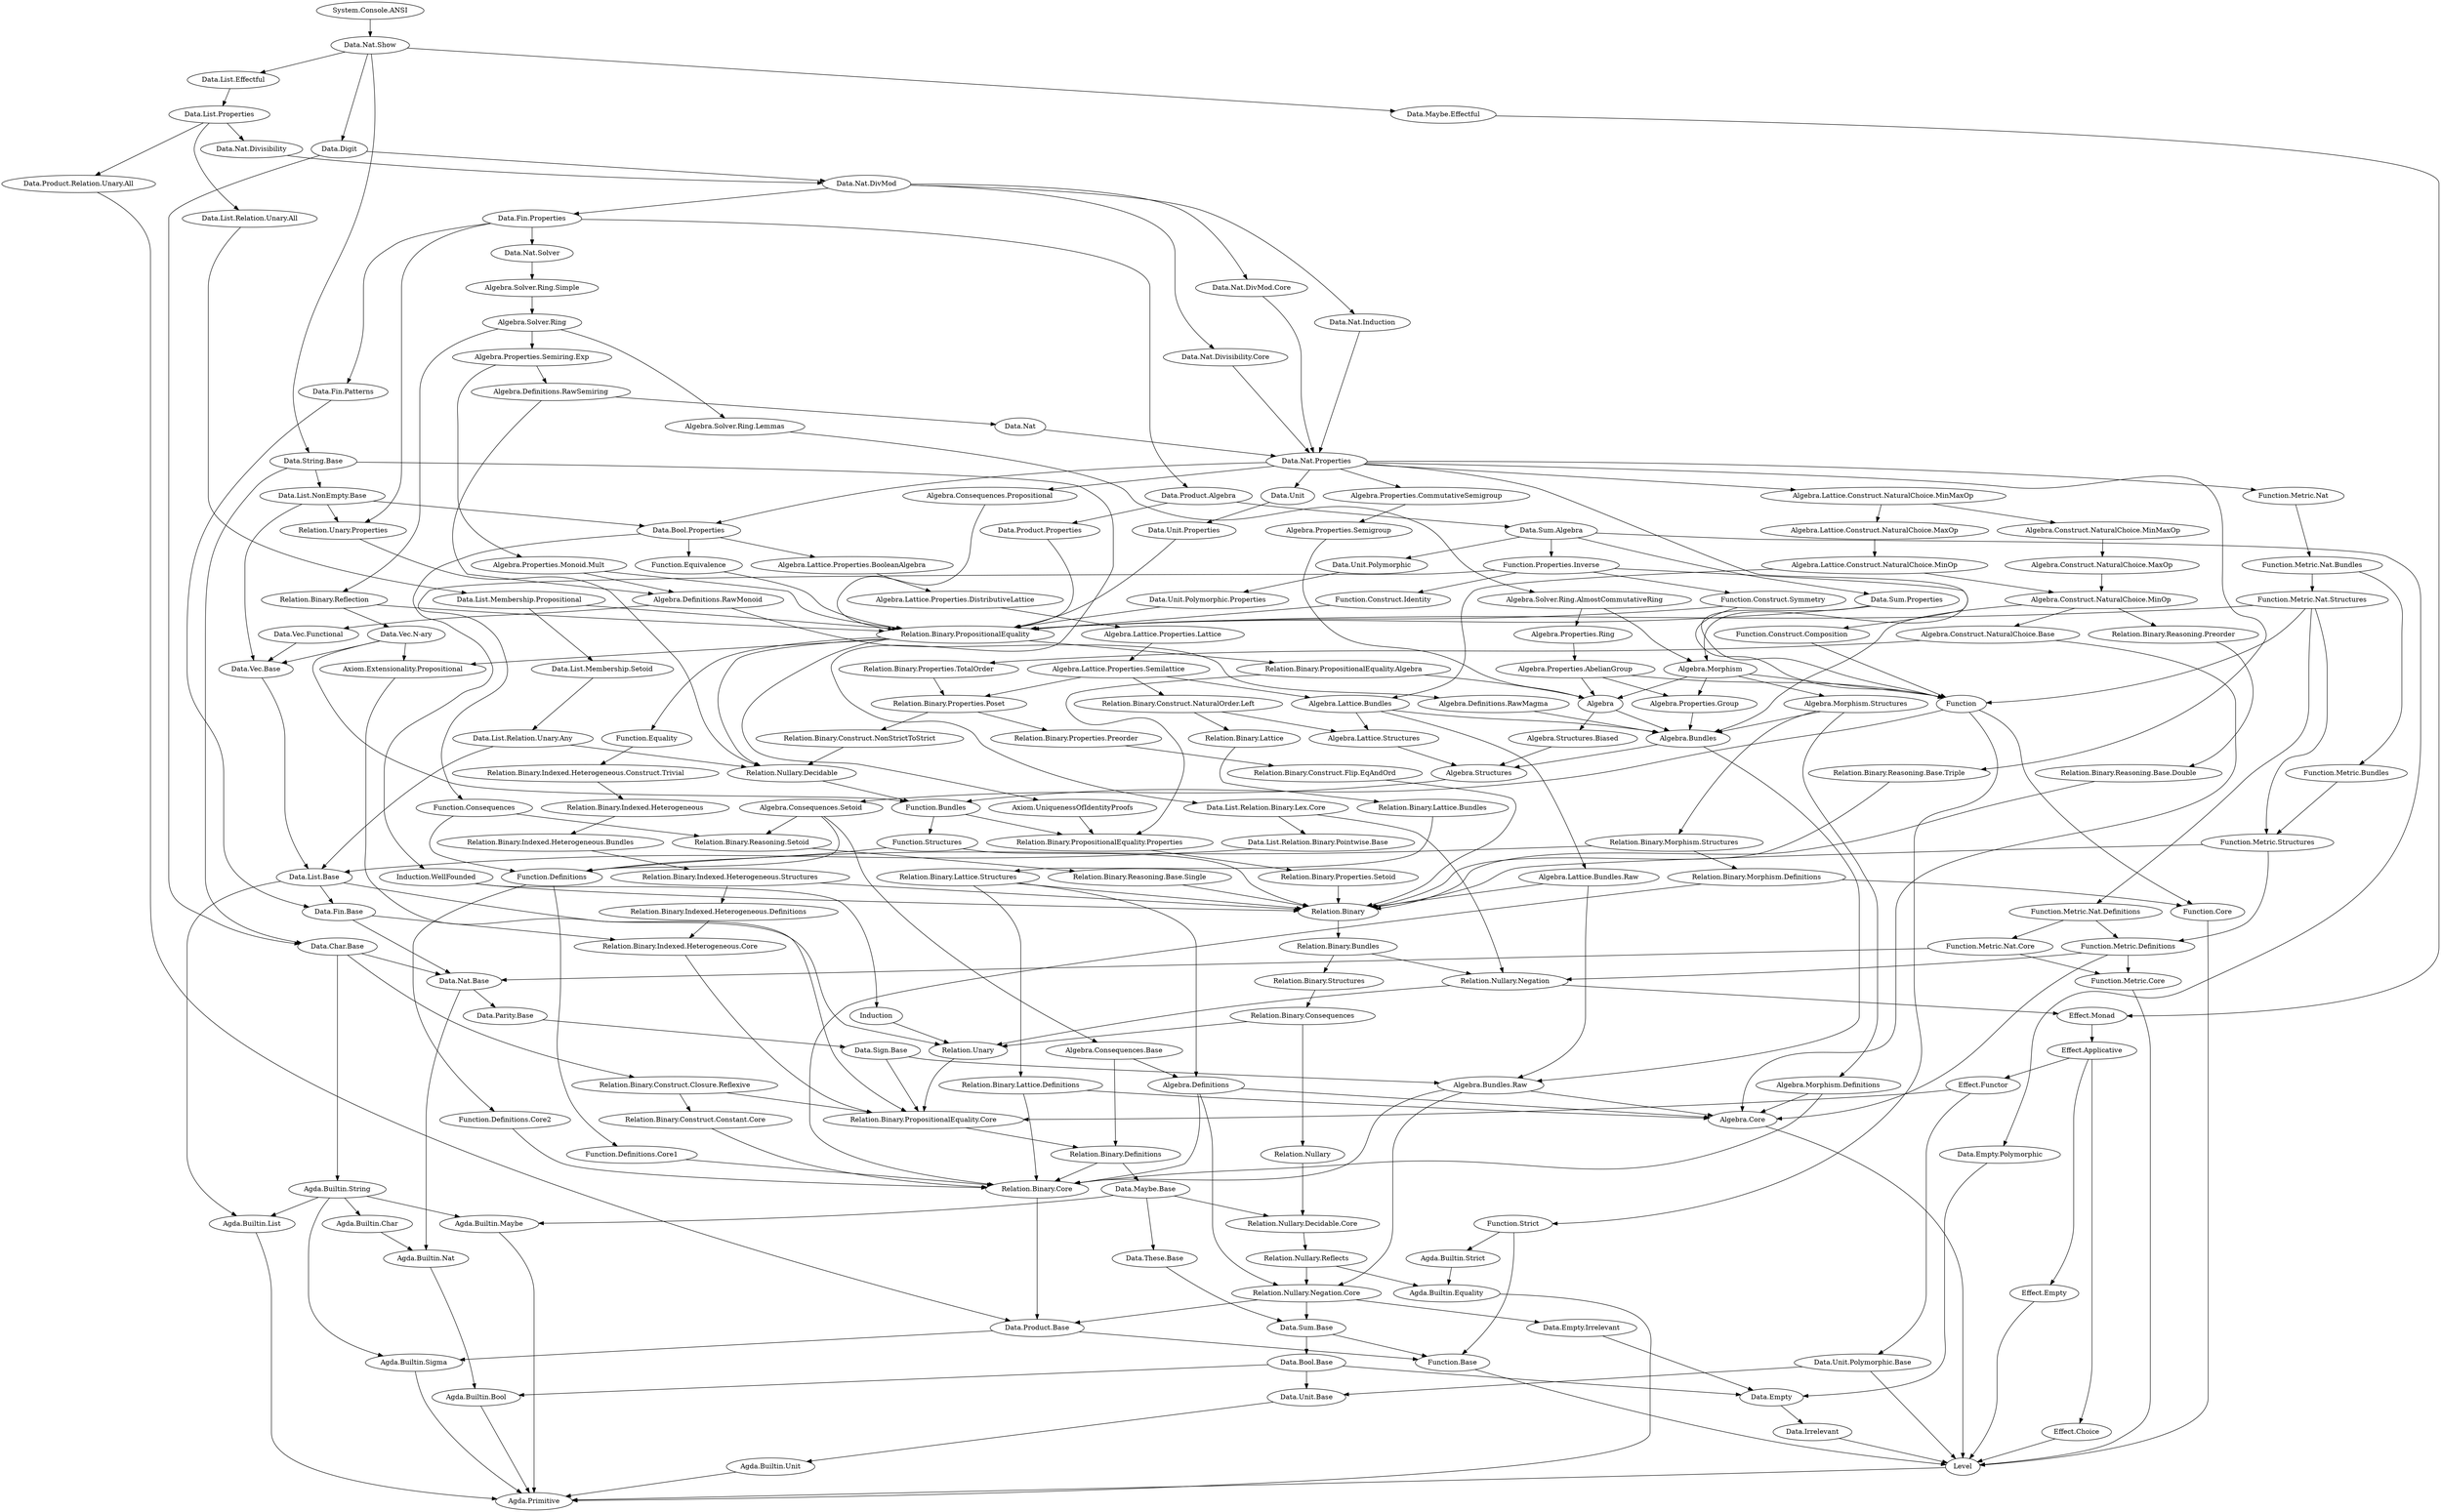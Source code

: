 digraph dependencies {
   m0[label="Data.These.Base"];
   m1[label="Algebra.Lattice.Construct.NaturalChoice.MinOp"];
   m2[label="Data.Sum.Properties"];
   m3[label="Data.Irrelevant"];
   m4[label="Relation.Binary.Indexed.Heterogeneous.Bundles"];
   m5[label="Relation.Binary.Reasoning.Setoid"];
   m6[label="Algebra.Construct.NaturalChoice.Base"];
   m7[label="Algebra.Definitions"];
   m8[label="Data.Sum.Algebra"];
   m9[label="Agda.Builtin.Equality"];
   m10[label="Relation.Binary.Indexed.Heterogeneous"];
   m11[label="Algebra.Lattice.Structures"];
   m12[label="Algebra.Solver.Ring.AlmostCommutativeRing"];
   m13[label="Relation.Binary.Construct.Constant.Core"];
   m14[label="Algebra.Consequences.Propositional"];
   m15[label="Relation.Binary.Structures"];
   m16[label="Data.Product.Properties"];
   m17[label="Data.Fin.Base"];
   m18[label="Function.Metric.Core"];
   m19[label="Algebra"];
   m20[label="Relation.Binary.Reasoning.Base.Double"];
   m21[label="Data.Char.Base"];
   m22[label="Algebra.Properties.Monoid.Mult"];
   m23[label="Relation.Binary"];
   m24[label="Algebra.Structures.Biased"];
   m25[label="Relation.Nullary"];
   m26[label="Data.Vec.Base"];
   m27[label="Algebra.Definitions.RawMonoid"];
   m28[label="Algebra.Construct.NaturalChoice.MaxOp"];
   m29[label="Algebra.Definitions.RawSemiring"];
   m30[label="Data.Product.Algebra"];
   m31[label="System.Console.ANSI"];
   m32[label="Agda.Builtin.Char"];
   m33[label="Algebra.Construct.NaturalChoice.MinOp"];
   m34[label="Function.Definitions.Core1"];
   m35[label="Data.Nat.DivMod"];
   m36[label="Data.Nat.DivMod.Core"];
   m37[label="Data.List.Relation.Binary.Pointwise.Base"];
   m38[label="Algebra.Lattice.Bundles"];
   m39[label="Agda.Builtin.Bool"];
   m40[label="Function.Strict"];
   m41[label="Relation.Binary.PropositionalEquality.Algebra"];
   m42[label="Relation.Binary.PropositionalEquality"];
   m43[label="Function.Definitions.Core2"];
   m44[label="Algebra.Properties.Semiring.Exp"];
   m45[label="Data.Unit.Properties"];
   m46[label="Function.Equivalence"];
   m47[label="Relation.Unary"];
   m48[label="Relation.Binary.Properties.TotalOrder"];
   m49[label="Relation.Binary.Properties.Poset"];
   m50[label="Data.Unit.Polymorphic.Properties"];
   m51[label="Relation.Binary.Lattice.Structures"];
   m52[label="Algebra.Lattice.Construct.NaturalChoice.MinMaxOp"];
   m53[label="Relation.Nullary.Reflects"];
   m54[label="Relation.Binary.Definitions"];
   m55[label="Algebra.Bundles"];
   m56[label="Algebra.Properties.AbelianGroup"];
   m57[label="Relation.Binary.Morphism.Definitions"];
   m58[label="Data.Unit"];
   m59[label="Effect.Monad"];
   m60[label="Function.Equality"];
   m61[label="Relation.Binary.Indexed.Heterogeneous.Structures"];
   m62[label="Algebra.Lattice.Properties.DistributiveLattice"];
   m63[label="Relation.Binary.PropositionalEquality.Core"];
   m64[label="Data.List.Properties"];
   m65[label="Agda.Builtin.Strict"];
   m66[label="Algebra.Definitions.RawMagma"];
   m67[label="Data.Nat.Properties"];
   m68[label="Data.Unit.Polymorphic"];
   m69[label="Data.Empty.Irrelevant"];
   m70[label="Data.Unit.Base"];
   m71[label="Algebra.Properties.Group"];
   m72[label="Relation.Binary.Consequences"];
   m73[label="Effect.Empty"];
   m74[label="Algebra.Consequences.Setoid"];
   m75[label="Relation.Binary.Morphism.Structures"];
   m76[label="Function.Metric.Bundles"];
   m77[label="Relation.Binary.Indexed.Heterogeneous.Construct.Trivial"];
   m78[label="Data.Fin.Properties"];
   m79[label="Relation.Binary.Reasoning.Base.Single"];
   m80[label="Relation.Nullary.Decidable"];
   m81[label="Relation.Binary.Properties.Preorder"];
   m82[label="Data.Parity.Base"];
   m83[label="Relation.Binary.Properties.Setoid"];
   m84[label="Data.List.Base"];
   m85[label="Function.Metric.Nat.Bundles"];
   m86[label="Relation.Binary.Construct.Flip.EqAndOrd"];
   m87[label="Relation.Binary.Reasoning.Base.Triple"];
   m88[label="Algebra.Morphism.Structures"];
   m89[label="Effect.Choice"];
   m90[label="Data.Digit"];
   m91[label="Relation.Binary.Reflection"];
   m92[label="Data.Sum.Base"];
   m93[label="Axiom.UniquenessOfIdentityProofs"];
   m94[label="Data.Vec.N-ary"];
   m95[label="Relation.Binary.Lattice"];
   m96[label="Function.Definitions"];
   m97[label="Relation.Binary.Construct.NaturalOrder.Left"];
   m98[label="Function.Base"];
   m99[label="Axiom.Extensionality.Propositional"];
   m100[label="Agda.Primitive"];
   m101[label="Data.Bool.Base"];
   m102[label="Algebra.Core"];
   m103[label="Data.String.Base"];
   m104[label="Data.List.Relation.Binary.Lex.Core"];
   m105[label="Function.Metric.Structures"];
   m106[label="Algebra.Structures"];
   m107[label="Function.Structures"];
   m108[label="Induction.WellFounded"];
   m109[label="Induction"];
   m110[label="Relation.Binary.Lattice.Bundles"];
   m111[label="Algebra.Morphism"];
   m112[label="Data.List.NonEmpty.Base"];
   m113[label="Data.Nat.Solver"];
   m114[label="Algebra.Lattice.Bundles.Raw"];
   m115[label="Relation.Binary.Indexed.Heterogeneous.Core"];
   m116[label="Data.Nat.Base"];
   m117[label="Data.Nat.Divisibility"];
   m118[label="Relation.Binary.Lattice.Definitions"];
   m119[label="Algebra.Lattice.Properties.BooleanAlgebra"];
   m120[label="Relation.Binary.PropositionalEquality.Properties"];
   m121[label="Algebra.Lattice.Properties.Semilattice"];
   m122[label="Relation.Binary.Construct.Closure.Reflexive"];
   m123[label="Algebra.Consequences.Base"];
   m124[label="Function.Construct.Identity"];
   m125[label="Data.Product.Relation.Unary.All"];
   m126[label="Data.List.Relation.Unary.All"];
   m127[label="Agda.Builtin.Nat"];
   m128[label="Agda.Builtin.Unit"];
   m129[label="Relation.Nullary.Negation.Core"];
   m130[label="Algebra.Properties.Semigroup"];
   m131[label="Function.Properties.Inverse"];
   m132[label="Data.List.Membership.Setoid"];
   m133[label="Data.Nat.Induction"];
   m134[label="Data.Empty.Polymorphic"];
   m135[label="Data.Product.Base"];
   m136[label="Algebra.Bundles.Raw"];
   m137[label="Relation.Nullary.Negation"];
   m138[label="Data.List.Relation.Unary.Any"];
   m139[label="Data.Sign.Base"];
   m140[label="Data.Maybe.Effectful"];
   m141[label="Data.Nat"];
   m142[label="Data.Maybe.Base"];
   m143[label="Data.Unit.Polymorphic.Base"];
   m144[label="Function.Consequences"];
   m145[label="Algebra.Properties.CommutativeSemigroup"];
   m146[label="Function.Metric.Nat.Definitions"];
   m147[label="Algebra.Morphism.Definitions"];
   m148[label="Agda.Builtin.List"];
   m149[label="Function.Metric.Nat"];
   m150[label="Data.Empty"];
   m151[label="Function.Construct.Composition"];
   m152[label="Algebra.Solver.Ring.Lemmas"];
   m153[label="Agda.Builtin.Maybe"];
   m154[label="Function.Metric.Definitions"];
   m155[label="Data.Nat.Show"];
   m156[label="Agda.Builtin.Sigma"];
   m157[label="Data.List.Membership.Propositional"];
   m158[label="Data.Fin.Patterns"];
   m159[label="Function.Construct.Symmetry"];
   m160[label="Relation.Binary.Construct.NonStrictToStrict"];
   m161[label="Effect.Functor"];
   m162[label="Relation.Binary.Bundles"];
   m163[label="Function.Bundles"];
   m164[label="Function.Core"];
   m165[label="Relation.Nullary.Decidable.Core"];
   m166[label="Data.List.Effectful"];
   m167[label="Relation.Binary.Reasoning.Preorder"];
   m168[label="Relation.Binary.Indexed.Heterogeneous.Definitions"];
   m169[label="Function.Metric.Nat.Core"];
   m170[label="Algebra.Solver.Ring.Simple"];
   m171[label="Algebra.Solver.Ring"];
   m172[label="Agda.Builtin.String"];
   m173[label="Data.Bool.Properties"];
   m174[label="Relation.Unary.Properties"];
   m175[label="Function"];
   m176[label="Algebra.Properties.Ring"];
   m177[label="Effect.Applicative"];
   m178[label="Data.Vec.Functional"];
   m179[label="Relation.Binary.Core"];
   m180[label="Data.Nat.Divisibility.Core"];
   m181[label="Algebra.Lattice.Properties.Lattice"];
   m182[label="Algebra.Construct.NaturalChoice.MinMaxOp"];
   m183[label="Algebra.Lattice.Construct.NaturalChoice.MaxOp"];
   m184[label="Function.Metric.Nat.Structures"];
   m185[label="Level"];
   m0 -> m92;
   m1 -> m33;
   m1 -> m38;
   m2 -> m42;
   m2 -> m175;
   m3 -> m185;
   m4 -> m61;
   m5 -> m79;
   m6 -> m48;
   m6 -> m102;
   m7 -> m102;
   m7 -> m129;
   m7 -> m179;
   m8 -> m2;
   m8 -> m68;
   m8 -> m131;
   m8 -> m134;
   m9 -> m100;
   m10 -> m4;
   m11 -> m106;
   m12 -> m111;
   m12 -> m176;
   m13 -> m179;
   m14 -> m42;
   m15 -> m72;
   m16 -> m42;
   m17 -> m115;
   m17 -> m116;
   m18 -> m185;
   m19 -> m24;
   m19 -> m55;
   m20 -> m23;
   m21 -> m116;
   m21 -> m122;
   m21 -> m172;
   m22 -> m27;
   m22 -> m42;
   m23 -> m162;
   m24 -> m106;
   m25 -> m165;
   m26 -> m84;
   m27 -> m66;
   m27 -> m178;
   m28 -> m33;
   m29 -> m27;
   m29 -> m141;
   m30 -> m8;
   m30 -> m16;
   m31 -> m155;
   m32 -> m127;
   m33 -> m6;
   m33 -> m55;
   m33 -> m167;
   m34 -> m179;
   m35 -> m36;
   m35 -> m78;
   m35 -> m133;
   m35 -> m180;
   m36 -> m67;
   m37 -> m84;
   m38 -> m11;
   m38 -> m55;
   m38 -> m114;
   m39 -> m100;
   m40 -> m65;
   m40 -> m98;
   m41 -> m19;
   m41 -> m120;
   m42 -> m41;
   m42 -> m60;
   m42 -> m80;
   m42 -> m93;
   m42 -> m99;
   m43 -> m179;
   m44 -> m22;
   m44 -> m29;
   m45 -> m42;
   m46 -> m42;
   m47 -> m63;
   m48 -> m49;
   m49 -> m81;
   m49 -> m160;
   m50 -> m42;
   m51 -> m7;
   m51 -> m23;
   m51 -> m118;
   m52 -> m182;
   m52 -> m183;
   m53 -> m9;
   m53 -> m129;
   m54 -> m142;
   m54 -> m179;
   m55 -> m106;
   m55 -> m136;
   m56 -> m19;
   m56 -> m71;
   m56 -> m175;
   m57 -> m164;
   m57 -> m179;
   m58 -> m45;
   m59 -> m177;
   m60 -> m77;
   m61 -> m23;
   m61 -> m168;
   m62 -> m181;
   m63 -> m54;
   m64 -> m117;
   m64 -> m125;
   m64 -> m126;
   m65 -> m9;
   m66 -> m55;
   m67 -> m14;
   m67 -> m52;
   m67 -> m58;
   m67 -> m87;
   m67 -> m111;
   m67 -> m145;
   m67 -> m149;
   m67 -> m173;
   m68 -> m50;
   m69 -> m150;
   m70 -> m128;
   m71 -> m55;
   m72 -> m25;
   m72 -> m47;
   m73 -> m185;
   m74 -> m5;
   m74 -> m96;
   m74 -> m123;
   m75 -> m57;
   m75 -> m96;
   m76 -> m105;
   m77 -> m10;
   m78 -> m30;
   m78 -> m113;
   m78 -> m158;
   m78 -> m174;
   m79 -> m23;
   m80 -> m163;
   m81 -> m86;
   m82 -> m139;
   m83 -> m23;
   m84 -> m17;
   m84 -> m47;
   m84 -> m148;
   m85 -> m76;
   m85 -> m184;
   m86 -> m23;
   m87 -> m23;
   m88 -> m55;
   m88 -> m75;
   m88 -> m147;
   m89 -> m185;
   m90 -> m21;
   m90 -> m35;
   m91 -> m42;
   m91 -> m94;
   m92 -> m98;
   m92 -> m101;
   m93 -> m120;
   m94 -> m26;
   m94 -> m99;
   m94 -> m163;
   m95 -> m110;
   m96 -> m34;
   m96 -> m43;
   m97 -> m11;
   m97 -> m95;
   m98 -> m185;
   m99 -> m63;
   m101 -> m39;
   m101 -> m70;
   m101 -> m150;
   m102 -> m185;
   m103 -> m21;
   m103 -> m104;
   m103 -> m112;
   m104 -> m37;
   m104 -> m137;
   m105 -> m23;
   m105 -> m154;
   m106 -> m74;
   m107 -> m23;
   m107 -> m96;
   m108 -> m23;
   m108 -> m109;
   m109 -> m47;
   m110 -> m51;
   m111 -> m19;
   m111 -> m71;
   m111 -> m88;
   m111 -> m175;
   m112 -> m26;
   m112 -> m173;
   m112 -> m174;
   m113 -> m170;
   m114 -> m23;
   m114 -> m136;
   m115 -> m63;
   m116 -> m82;
   m116 -> m127;
   m117 -> m35;
   m118 -> m102;
   m118 -> m179;
   m119 -> m62;
   m120 -> m83;
   m121 -> m38;
   m121 -> m49;
   m121 -> m97;
   m122 -> m13;
   m122 -> m63;
   m123 -> m7;
   m123 -> m54;
   m124 -> m42;
   m125 -> m135;
   m126 -> m157;
   m127 -> m39;
   m128 -> m100;
   m129 -> m69;
   m129 -> m92;
   m129 -> m135;
   m130 -> m19;
   m131 -> m124;
   m131 -> m144;
   m131 -> m151;
   m131 -> m159;
   m132 -> m138;
   m133 -> m67;
   m134 -> m150;
   m135 -> m98;
   m135 -> m156;
   m136 -> m102;
   m136 -> m129;
   m136 -> m179;
   m137 -> m47;
   m137 -> m59;
   m138 -> m80;
   m138 -> m84;
   m139 -> m63;
   m139 -> m136;
   m140 -> m59;
   m141 -> m67;
   m142 -> m0;
   m142 -> m153;
   m142 -> m165;
   m143 -> m70;
   m143 -> m185;
   m144 -> m5;
   m144 -> m96;
   m145 -> m130;
   m146 -> m154;
   m146 -> m169;
   m147 -> m102;
   m147 -> m179;
   m148 -> m100;
   m149 -> m85;
   m150 -> m3;
   m151 -> m175;
   m152 -> m12;
   m153 -> m100;
   m154 -> m18;
   m154 -> m102;
   m154 -> m137;
   m155 -> m90;
   m155 -> m103;
   m155 -> m140;
   m155 -> m166;
   m156 -> m100;
   m157 -> m42;
   m157 -> m132;
   m158 -> m17;
   m159 -> m42;
   m159 -> m175;
   m160 -> m80;
   m161 -> m63;
   m161 -> m143;
   m162 -> m15;
   m162 -> m137;
   m163 -> m107;
   m163 -> m120;
   m164 -> m185;
   m165 -> m53;
   m166 -> m64;
   m167 -> m20;
   m168 -> m115;
   m169 -> m18;
   m169 -> m116;
   m170 -> m171;
   m171 -> m44;
   m171 -> m91;
   m171 -> m152;
   m172 -> m32;
   m172 -> m148;
   m172 -> m153;
   m172 -> m156;
   m173 -> m46;
   m173 -> m108;
   m173 -> m119;
   m174 -> m80;
   m175 -> m40;
   m175 -> m163;
   m175 -> m164;
   m176 -> m56;
   m177 -> m73;
   m177 -> m89;
   m177 -> m161;
   m178 -> m26;
   m179 -> m135;
   m180 -> m67;
   m181 -> m121;
   m182 -> m28;
   m183 -> m1;
   m184 -> m42;
   m184 -> m105;
   m184 -> m146;
   m184 -> m175;
   m185 -> m100;
}
